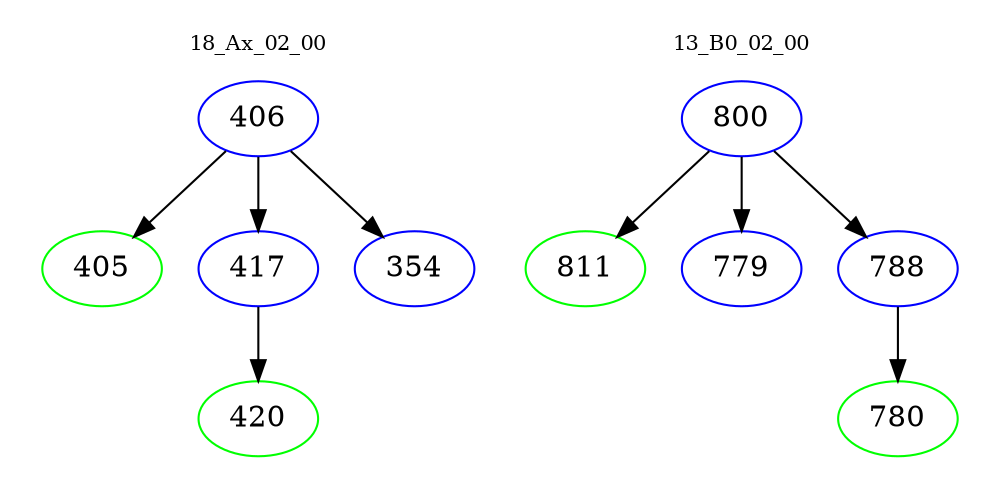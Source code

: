 digraph{
subgraph cluster_0 {
color = white
label = "18_Ax_02_00";
fontsize=10;
T0_406 [label="406", color="blue"]
T0_406 -> T0_405 [color="black"]
T0_405 [label="405", color="green"]
T0_406 -> T0_417 [color="black"]
T0_417 [label="417", color="blue"]
T0_417 -> T0_420 [color="black"]
T0_420 [label="420", color="green"]
T0_406 -> T0_354 [color="black"]
T0_354 [label="354", color="blue"]
}
subgraph cluster_1 {
color = white
label = "13_B0_02_00";
fontsize=10;
T1_800 [label="800", color="blue"]
T1_800 -> T1_811 [color="black"]
T1_811 [label="811", color="green"]
T1_800 -> T1_779 [color="black"]
T1_779 [label="779", color="blue"]
T1_800 -> T1_788 [color="black"]
T1_788 [label="788", color="blue"]
T1_788 -> T1_780 [color="black"]
T1_780 [label="780", color="green"]
}
}
